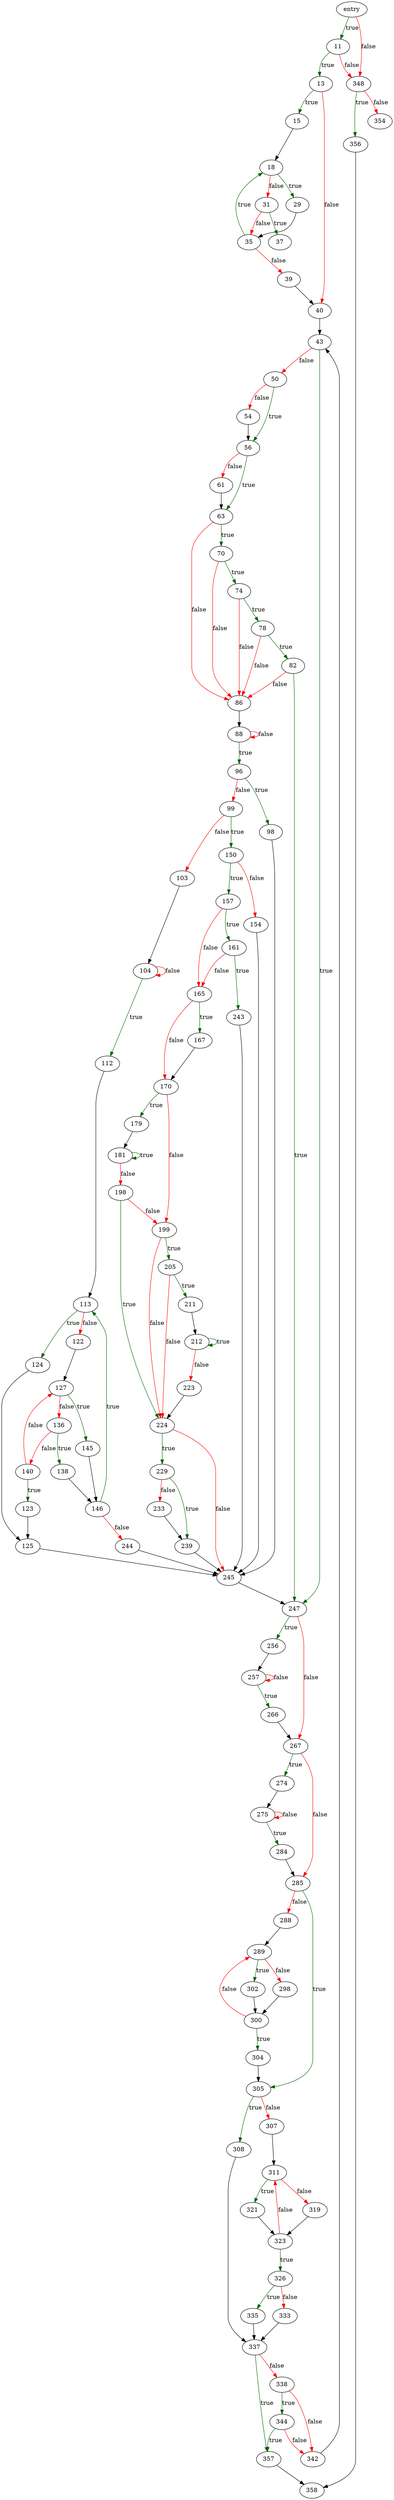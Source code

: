 digraph "write_line" {
	// Node definitions.
	3 [label=entry];
	11;
	13;
	15;
	18;
	29;
	31;
	35;
	37;
	39;
	40;
	43;
	50;
	54;
	56;
	61;
	63;
	70;
	74;
	78;
	82;
	86;
	88;
	96;
	98;
	99;
	103;
	104;
	112;
	113;
	122;
	123;
	124;
	125;
	127;
	136;
	138;
	140;
	145;
	146;
	150;
	154;
	157;
	161;
	165;
	167;
	170;
	179;
	181;
	198;
	199;
	205;
	211;
	212;
	223;
	224;
	229;
	233;
	239;
	243;
	244;
	245;
	247;
	256;
	257;
	266;
	267;
	274;
	275;
	284;
	285;
	288;
	289;
	298;
	300;
	302;
	304;
	305;
	307;
	308;
	311;
	319;
	321;
	323;
	326;
	333;
	335;
	337;
	338;
	342;
	344;
	348;
	354;
	356;
	357;
	358;

	// Edge definitions.
	3 -> 11 [
		color=darkgreen
		label=true
	];
	3 -> 348 [
		color=red
		label=false
	];
	11 -> 13 [
		color=darkgreen
		label=true
	];
	11 -> 348 [
		color=red
		label=false
	];
	13 -> 15 [
		color=darkgreen
		label=true
	];
	13 -> 40 [
		color=red
		label=false
	];
	15 -> 18;
	18 -> 29 [
		color=darkgreen
		label=true
	];
	18 -> 31 [
		color=red
		label=false
	];
	29 -> 35;
	31 -> 35 [
		color=red
		label=false
	];
	31 -> 37 [
		color=darkgreen
		label=true
	];
	35 -> 18 [
		color=darkgreen
		label=true
	];
	35 -> 39 [
		color=red
		label=false
	];
	39 -> 40;
	40 -> 43;
	43 -> 50 [
		color=red
		label=false
	];
	43 -> 247 [
		color=darkgreen
		label=true
	];
	50 -> 54 [
		color=red
		label=false
	];
	50 -> 56 [
		color=darkgreen
		label=true
	];
	54 -> 56;
	56 -> 61 [
		color=red
		label=false
	];
	56 -> 63 [
		color=darkgreen
		label=true
	];
	61 -> 63;
	63 -> 70 [
		color=darkgreen
		label=true
	];
	63 -> 86 [
		color=red
		label=false
	];
	70 -> 74 [
		color=darkgreen
		label=true
	];
	70 -> 86 [
		color=red
		label=false
	];
	74 -> 78 [
		color=darkgreen
		label=true
	];
	74 -> 86 [
		color=red
		label=false
	];
	78 -> 82 [
		color=darkgreen
		label=true
	];
	78 -> 86 [
		color=red
		label=false
	];
	82 -> 86 [
		color=red
		label=false
	];
	82 -> 247 [
		color=darkgreen
		label=true
	];
	86 -> 88;
	88 -> 88 [
		color=red
		label=false
	];
	88 -> 96 [
		color=darkgreen
		label=true
	];
	96 -> 98 [
		color=darkgreen
		label=true
	];
	96 -> 99 [
		color=red
		label=false
	];
	98 -> 245;
	99 -> 103 [
		color=red
		label=false
	];
	99 -> 150 [
		color=darkgreen
		label=true
	];
	103 -> 104;
	104 -> 104 [
		color=red
		label=false
	];
	104 -> 112 [
		color=darkgreen
		label=true
	];
	112 -> 113;
	113 -> 122 [
		color=red
		label=false
	];
	113 -> 124 [
		color=darkgreen
		label=true
	];
	122 -> 127;
	123 -> 125;
	124 -> 125;
	125 -> 245;
	127 -> 136 [
		color=red
		label=false
	];
	127 -> 145 [
		color=darkgreen
		label=true
	];
	136 -> 138 [
		color=darkgreen
		label=true
	];
	136 -> 140 [
		color=red
		label=false
	];
	138 -> 146;
	140 -> 123 [
		color=darkgreen
		label=true
	];
	140 -> 127 [
		color=red
		label=false
	];
	145 -> 146;
	146 -> 113 [
		color=darkgreen
		label=true
	];
	146 -> 244 [
		color=red
		label=false
	];
	150 -> 154 [
		color=red
		label=false
	];
	150 -> 157 [
		color=darkgreen
		label=true
	];
	154 -> 245;
	157 -> 161 [
		color=darkgreen
		label=true
	];
	157 -> 165 [
		color=red
		label=false
	];
	161 -> 165 [
		color=red
		label=false
	];
	161 -> 243 [
		color=darkgreen
		label=true
	];
	165 -> 167 [
		color=darkgreen
		label=true
	];
	165 -> 170 [
		color=red
		label=false
	];
	167 -> 170;
	170 -> 179 [
		color=darkgreen
		label=true
	];
	170 -> 199 [
		color=red
		label=false
	];
	179 -> 181;
	181 -> 181 [
		color=darkgreen
		label=true
	];
	181 -> 198 [
		color=red
		label=false
	];
	198 -> 199 [
		color=red
		label=false
	];
	198 -> 224 [
		color=darkgreen
		label=true
	];
	199 -> 205 [
		color=darkgreen
		label=true
	];
	199 -> 224 [
		color=red
		label=false
	];
	205 -> 211 [
		color=darkgreen
		label=true
	];
	205 -> 224 [
		color=red
		label=false
	];
	211 -> 212;
	212 -> 212 [
		color=darkgreen
		label=true
	];
	212 -> 223 [
		color=red
		label=false
	];
	223 -> 224;
	224 -> 229 [
		color=darkgreen
		label=true
	];
	224 -> 245 [
		color=red
		label=false
	];
	229 -> 233 [
		color=red
		label=false
	];
	229 -> 239 [
		color=darkgreen
		label=true
	];
	233 -> 239;
	239 -> 245;
	243 -> 245;
	244 -> 245;
	245 -> 247;
	247 -> 256 [
		color=darkgreen
		label=true
	];
	247 -> 267 [
		color=red
		label=false
	];
	256 -> 257;
	257 -> 257 [
		color=red
		label=false
	];
	257 -> 266 [
		color=darkgreen
		label=true
	];
	266 -> 267;
	267 -> 274 [
		color=darkgreen
		label=true
	];
	267 -> 285 [
		color=red
		label=false
	];
	274 -> 275;
	275 -> 275 [
		color=red
		label=false
	];
	275 -> 284 [
		color=darkgreen
		label=true
	];
	284 -> 285;
	285 -> 288 [
		color=red
		label=false
	];
	285 -> 305 [
		color=darkgreen
		label=true
	];
	288 -> 289;
	289 -> 298 [
		color=red
		label=false
	];
	289 -> 302 [
		color=darkgreen
		label=true
	];
	298 -> 300;
	300 -> 289 [
		color=red
		label=false
	];
	300 -> 304 [
		color=darkgreen
		label=true
	];
	302 -> 300;
	304 -> 305;
	305 -> 307 [
		color=red
		label=false
	];
	305 -> 308 [
		color=darkgreen
		label=true
	];
	307 -> 311;
	308 -> 337;
	311 -> 319 [
		color=red
		label=false
	];
	311 -> 321 [
		color=darkgreen
		label=true
	];
	319 -> 323;
	321 -> 323;
	323 -> 311 [
		color=red
		label=false
	];
	323 -> 326 [
		color=darkgreen
		label=true
	];
	326 -> 333 [
		color=red
		label=false
	];
	326 -> 335 [
		color=darkgreen
		label=true
	];
	333 -> 337;
	335 -> 337;
	337 -> 338 [
		color=red
		label=false
	];
	337 -> 357 [
		color=darkgreen
		label=true
	];
	338 -> 342 [
		color=red
		label=false
	];
	338 -> 344 [
		color=darkgreen
		label=true
	];
	342 -> 43;
	344 -> 342 [
		color=red
		label=false
	];
	344 -> 357 [
		color=darkgreen
		label=true
	];
	348 -> 354 [
		color=red
		label=false
	];
	348 -> 356 [
		color=darkgreen
		label=true
	];
	356 -> 358;
	357 -> 358;
}